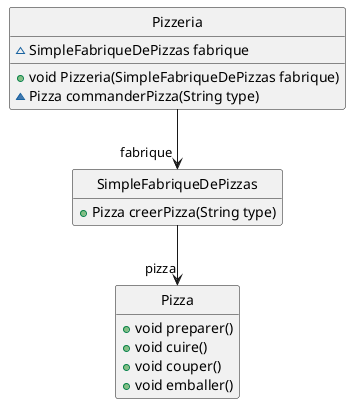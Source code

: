 @startuml

'-----------------------------------
' UML concepts illustrated
' JMB 2014
'-----------------------------------

hide circle
hide empty members
hide empty methods

class p as "Pizzeria" {
  ~SimpleFabriqueDePizzas fabrique
  +void Pizzeria(SimpleFabriqueDePizzas fabrique)
  ~Pizza commanderPizza(String type)
}

class f as "SimpleFabriqueDePizzas" {
  +Pizza creerPizza(String type)
}

class Pizza {
  +void preparer()
  +void cuire()
  +void couper()
  +void emballer()
}

p --> "fabrique" f
f --> "pizza" Pizza

@enduml
